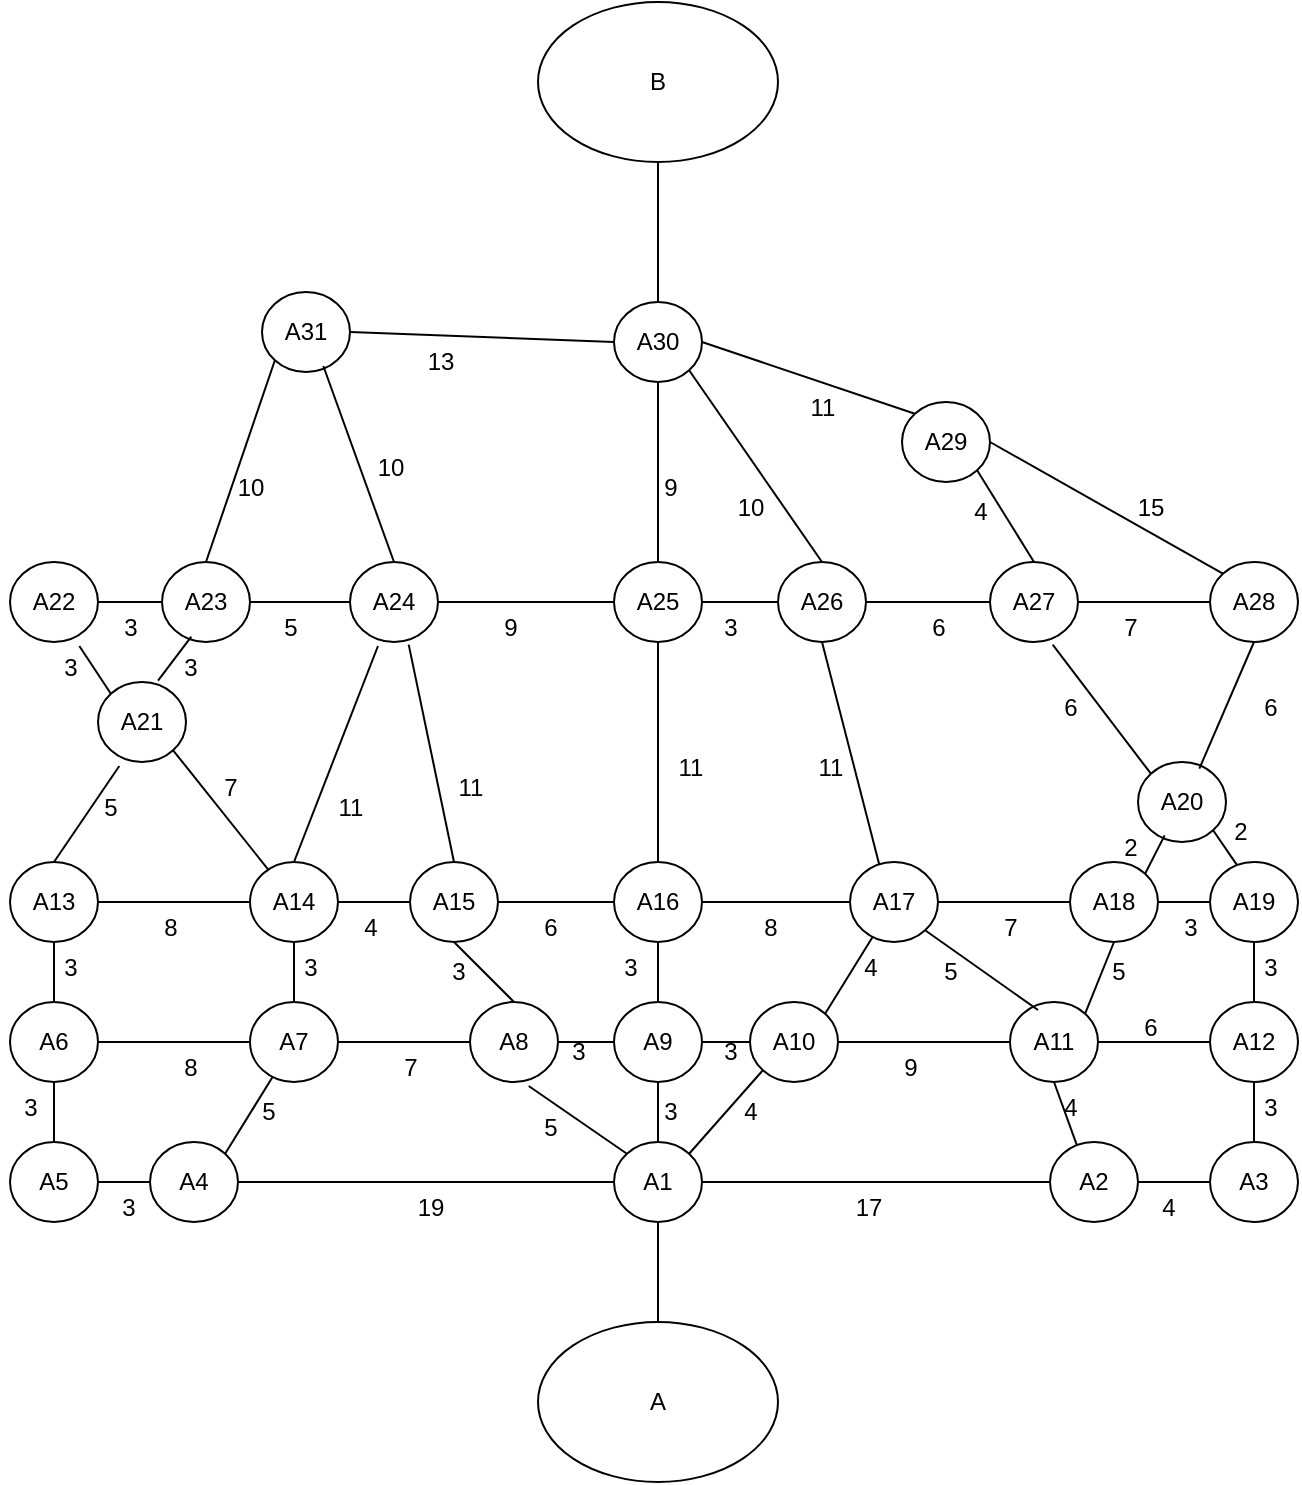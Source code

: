 <mxfile version="22.1.2" type="device">
  <diagram name="Page-1" id="MkovOVjckUf8lQZPop1M">
    <mxGraphModel dx="792" dy="1118" grid="1" gridSize="10" guides="1" tooltips="1" connect="1" arrows="1" fold="1" page="1" pageScale="1" pageWidth="827" pageHeight="1169" math="0" shadow="0">
      <root>
        <mxCell id="0" />
        <mxCell id="1" parent="0" />
        <mxCell id="lvXHl1viZSX33oN0ZZub-1" value="A" style="ellipse;whiteSpace=wrap;html=1;" vertex="1" parent="1">
          <mxGeometry x="354" y="1080" width="120" height="80" as="geometry" />
        </mxCell>
        <mxCell id="lvXHl1viZSX33oN0ZZub-2" value="A1" style="ellipse;whiteSpace=wrap;html=1;" vertex="1" parent="1">
          <mxGeometry x="392" y="990" width="44" height="40" as="geometry" />
        </mxCell>
        <mxCell id="lvXHl1viZSX33oN0ZZub-3" value="A9" style="ellipse;whiteSpace=wrap;html=1;" vertex="1" parent="1">
          <mxGeometry x="392" y="920" width="44" height="40" as="geometry" />
        </mxCell>
        <mxCell id="lvXHl1viZSX33oN0ZZub-4" value="A10" style="ellipse;whiteSpace=wrap;html=1;" vertex="1" parent="1">
          <mxGeometry x="460" y="920" width="44" height="40" as="geometry" />
        </mxCell>
        <mxCell id="lvXHl1viZSX33oN0ZZub-5" value="A8" style="ellipse;whiteSpace=wrap;html=1;" vertex="1" parent="1">
          <mxGeometry x="320" y="920" width="44" height="40" as="geometry" />
        </mxCell>
        <mxCell id="lvXHl1viZSX33oN0ZZub-6" value="A2" style="ellipse;whiteSpace=wrap;html=1;" vertex="1" parent="1">
          <mxGeometry x="610" y="990" width="44" height="40" as="geometry" />
        </mxCell>
        <mxCell id="lvXHl1viZSX33oN0ZZub-7" value="A3" style="ellipse;whiteSpace=wrap;html=1;" vertex="1" parent="1">
          <mxGeometry x="690" y="990" width="44" height="40" as="geometry" />
        </mxCell>
        <mxCell id="lvXHl1viZSX33oN0ZZub-8" value="A12" style="ellipse;whiteSpace=wrap;html=1;" vertex="1" parent="1">
          <mxGeometry x="690" y="920" width="44" height="40" as="geometry" />
        </mxCell>
        <mxCell id="lvXHl1viZSX33oN0ZZub-9" value="A11" style="ellipse;whiteSpace=wrap;html=1;" vertex="1" parent="1">
          <mxGeometry x="590" y="920" width="44" height="40" as="geometry" />
        </mxCell>
        <mxCell id="lvXHl1viZSX33oN0ZZub-10" value="A4" style="ellipse;whiteSpace=wrap;html=1;" vertex="1" parent="1">
          <mxGeometry x="160" y="990" width="44" height="40" as="geometry" />
        </mxCell>
        <mxCell id="lvXHl1viZSX33oN0ZZub-11" value="A5" style="ellipse;whiteSpace=wrap;html=1;" vertex="1" parent="1">
          <mxGeometry x="90" y="990" width="44" height="40" as="geometry" />
        </mxCell>
        <mxCell id="lvXHl1viZSX33oN0ZZub-12" value="A6" style="ellipse;whiteSpace=wrap;html=1;" vertex="1" parent="1">
          <mxGeometry x="90" y="920" width="44" height="40" as="geometry" />
        </mxCell>
        <mxCell id="lvXHl1viZSX33oN0ZZub-13" value="A7" style="ellipse;whiteSpace=wrap;html=1;" vertex="1" parent="1">
          <mxGeometry x="210" y="920" width="44" height="40" as="geometry" />
        </mxCell>
        <mxCell id="lvXHl1viZSX33oN0ZZub-14" value="" style="endArrow=none;html=1;rounded=0;exitX=0.5;exitY=0;exitDx=0;exitDy=0;entryX=0.5;entryY=1;entryDx=0;entryDy=0;" edge="1" parent="1" source="lvXHl1viZSX33oN0ZZub-1" target="lvXHl1viZSX33oN0ZZub-2">
          <mxGeometry width="50" height="50" relative="1" as="geometry">
            <mxPoint x="290" y="810" as="sourcePoint" />
            <mxPoint x="340" y="760" as="targetPoint" />
          </mxGeometry>
        </mxCell>
        <mxCell id="lvXHl1viZSX33oN0ZZub-15" value="" style="endArrow=none;html=1;rounded=0;exitX=0;exitY=0;exitDx=0;exitDy=0;entryX=0.667;entryY=1.05;entryDx=0;entryDy=0;entryPerimeter=0;" edge="1" parent="1" source="lvXHl1viZSX33oN0ZZub-2" target="lvXHl1viZSX33oN0ZZub-5">
          <mxGeometry width="50" height="50" relative="1" as="geometry">
            <mxPoint x="424" y="1090" as="sourcePoint" />
            <mxPoint x="424" y="1040" as="targetPoint" />
            <Array as="points" />
          </mxGeometry>
        </mxCell>
        <mxCell id="lvXHl1viZSX33oN0ZZub-16" value="" style="endArrow=none;html=1;rounded=0;exitX=0.5;exitY=0;exitDx=0;exitDy=0;entryX=0.5;entryY=1;entryDx=0;entryDy=0;" edge="1" parent="1" source="lvXHl1viZSX33oN0ZZub-2" target="lvXHl1viZSX33oN0ZZub-3">
          <mxGeometry width="50" height="50" relative="1" as="geometry">
            <mxPoint x="434" y="1100" as="sourcePoint" />
            <mxPoint x="434" y="1050" as="targetPoint" />
          </mxGeometry>
        </mxCell>
        <mxCell id="lvXHl1viZSX33oN0ZZub-17" value="" style="endArrow=none;html=1;rounded=0;exitX=1;exitY=0;exitDx=0;exitDy=0;entryX=0;entryY=1;entryDx=0;entryDy=0;" edge="1" parent="1" source="lvXHl1viZSX33oN0ZZub-2" target="lvXHl1viZSX33oN0ZZub-4">
          <mxGeometry width="50" height="50" relative="1" as="geometry">
            <mxPoint x="444" y="1110" as="sourcePoint" />
            <mxPoint x="444" y="1060" as="targetPoint" />
          </mxGeometry>
        </mxCell>
        <mxCell id="lvXHl1viZSX33oN0ZZub-18" value="" style="endArrow=none;html=1;rounded=0;exitX=1;exitY=0.5;exitDx=0;exitDy=0;entryX=0;entryY=0.5;entryDx=0;entryDy=0;" edge="1" parent="1" source="lvXHl1viZSX33oN0ZZub-10" target="lvXHl1viZSX33oN0ZZub-2">
          <mxGeometry width="50" height="50" relative="1" as="geometry">
            <mxPoint x="454" y="1120" as="sourcePoint" />
            <mxPoint x="454" y="1070" as="targetPoint" />
          </mxGeometry>
        </mxCell>
        <mxCell id="lvXHl1viZSX33oN0ZZub-19" value="" style="endArrow=none;html=1;rounded=0;exitX=1;exitY=0.5;exitDx=0;exitDy=0;entryX=0;entryY=0.5;entryDx=0;entryDy=0;" edge="1" parent="1" source="lvXHl1viZSX33oN0ZZub-2" target="lvXHl1viZSX33oN0ZZub-6">
          <mxGeometry width="50" height="50" relative="1" as="geometry">
            <mxPoint x="464" y="1130" as="sourcePoint" />
            <mxPoint x="464" y="1080" as="targetPoint" />
          </mxGeometry>
        </mxCell>
        <mxCell id="lvXHl1viZSX33oN0ZZub-20" value="" style="endArrow=none;html=1;rounded=0;exitX=0;exitY=0.5;exitDx=0;exitDy=0;entryX=1;entryY=0.5;entryDx=0;entryDy=0;" edge="1" parent="1" source="lvXHl1viZSX33oN0ZZub-7" target="lvXHl1viZSX33oN0ZZub-6">
          <mxGeometry width="50" height="50" relative="1" as="geometry">
            <mxPoint x="474" y="1140" as="sourcePoint" />
            <mxPoint x="474" y="1090" as="targetPoint" />
          </mxGeometry>
        </mxCell>
        <mxCell id="lvXHl1viZSX33oN0ZZub-21" value="" style="endArrow=none;html=1;rounded=0;exitX=0;exitY=0.5;exitDx=0;exitDy=0;entryX=1;entryY=0.5;entryDx=0;entryDy=0;" edge="1" parent="1" source="lvXHl1viZSX33oN0ZZub-10" target="lvXHl1viZSX33oN0ZZub-11">
          <mxGeometry width="50" height="50" relative="1" as="geometry">
            <mxPoint x="484" y="1150" as="sourcePoint" />
            <mxPoint x="484" y="1100" as="targetPoint" />
          </mxGeometry>
        </mxCell>
        <mxCell id="lvXHl1viZSX33oN0ZZub-22" value="" style="endArrow=none;html=1;rounded=0;exitX=0;exitY=0.5;exitDx=0;exitDy=0;entryX=1;entryY=0.5;entryDx=0;entryDy=0;" edge="1" parent="1" source="lvXHl1viZSX33oN0ZZub-13" target="lvXHl1viZSX33oN0ZZub-12">
          <mxGeometry width="50" height="50" relative="1" as="geometry">
            <mxPoint x="494" y="1160" as="sourcePoint" />
            <mxPoint x="494" y="1110" as="targetPoint" />
          </mxGeometry>
        </mxCell>
        <mxCell id="lvXHl1viZSX33oN0ZZub-23" value="" style="endArrow=none;html=1;rounded=0;exitX=0;exitY=0.5;exitDx=0;exitDy=0;entryX=1;entryY=0.5;entryDx=0;entryDy=0;" edge="1" parent="1" source="lvXHl1viZSX33oN0ZZub-5" target="lvXHl1viZSX33oN0ZZub-13">
          <mxGeometry width="50" height="50" relative="1" as="geometry">
            <mxPoint x="220" y="950" as="sourcePoint" />
            <mxPoint x="144" y="950" as="targetPoint" />
          </mxGeometry>
        </mxCell>
        <mxCell id="lvXHl1viZSX33oN0ZZub-24" value="" style="endArrow=none;html=1;rounded=0;exitX=0.5;exitY=1;exitDx=0;exitDy=0;entryX=0.5;entryY=0;entryDx=0;entryDy=0;" edge="1" parent="1" source="lvXHl1viZSX33oN0ZZub-12" target="lvXHl1viZSX33oN0ZZub-11">
          <mxGeometry width="50" height="50" relative="1" as="geometry">
            <mxPoint x="230" y="960" as="sourcePoint" />
            <mxPoint x="154" y="960" as="targetPoint" />
          </mxGeometry>
        </mxCell>
        <mxCell id="lvXHl1viZSX33oN0ZZub-25" value="" style="endArrow=none;html=1;rounded=0;entryX=1;entryY=0;entryDx=0;entryDy=0;" edge="1" parent="1" source="lvXHl1viZSX33oN0ZZub-13" target="lvXHl1viZSX33oN0ZZub-10">
          <mxGeometry width="50" height="50" relative="1" as="geometry">
            <mxPoint x="240" y="970" as="sourcePoint" />
            <mxPoint x="164" y="970" as="targetPoint" />
          </mxGeometry>
        </mxCell>
        <mxCell id="lvXHl1viZSX33oN0ZZub-26" value="" style="endArrow=none;html=1;rounded=0;exitX=0;exitY=0.5;exitDx=0;exitDy=0;entryX=1;entryY=0.5;entryDx=0;entryDy=0;" edge="1" parent="1" source="lvXHl1viZSX33oN0ZZub-3" target="lvXHl1viZSX33oN0ZZub-5">
          <mxGeometry width="50" height="50" relative="1" as="geometry">
            <mxPoint x="250" y="980" as="sourcePoint" />
            <mxPoint x="174" y="980" as="targetPoint" />
          </mxGeometry>
        </mxCell>
        <mxCell id="lvXHl1viZSX33oN0ZZub-27" value="" style="endArrow=none;html=1;rounded=0;exitX=0;exitY=0.5;exitDx=0;exitDy=0;entryX=1;entryY=0.5;entryDx=0;entryDy=0;" edge="1" parent="1" source="lvXHl1viZSX33oN0ZZub-4" target="lvXHl1viZSX33oN0ZZub-3">
          <mxGeometry width="50" height="50" relative="1" as="geometry">
            <mxPoint x="260" y="990" as="sourcePoint" />
            <mxPoint x="184" y="990" as="targetPoint" />
          </mxGeometry>
        </mxCell>
        <mxCell id="lvXHl1viZSX33oN0ZZub-28" value="" style="endArrow=none;html=1;rounded=0;exitX=0;exitY=0.5;exitDx=0;exitDy=0;entryX=1;entryY=0.5;entryDx=0;entryDy=0;" edge="1" parent="1" source="lvXHl1viZSX33oN0ZZub-9" target="lvXHl1viZSX33oN0ZZub-4">
          <mxGeometry width="50" height="50" relative="1" as="geometry">
            <mxPoint x="270" y="1000" as="sourcePoint" />
            <mxPoint x="194" y="1000" as="targetPoint" />
          </mxGeometry>
        </mxCell>
        <mxCell id="lvXHl1viZSX33oN0ZZub-29" value="" style="endArrow=none;html=1;rounded=0;exitX=0.303;exitY=0.033;exitDx=0;exitDy=0;entryX=0.5;entryY=1;entryDx=0;entryDy=0;exitPerimeter=0;" edge="1" parent="1" source="lvXHl1viZSX33oN0ZZub-6" target="lvXHl1viZSX33oN0ZZub-9">
          <mxGeometry width="50" height="50" relative="1" as="geometry">
            <mxPoint x="280" y="1010" as="sourcePoint" />
            <mxPoint x="204" y="1010" as="targetPoint" />
          </mxGeometry>
        </mxCell>
        <mxCell id="lvXHl1viZSX33oN0ZZub-30" value="" style="endArrow=none;html=1;rounded=0;exitX=0;exitY=0.5;exitDx=0;exitDy=0;entryX=1;entryY=0.5;entryDx=0;entryDy=0;" edge="1" parent="1" source="lvXHl1viZSX33oN0ZZub-8" target="lvXHl1viZSX33oN0ZZub-9">
          <mxGeometry width="50" height="50" relative="1" as="geometry">
            <mxPoint x="633" y="1001" as="sourcePoint" />
            <mxPoint x="622" y="970" as="targetPoint" />
          </mxGeometry>
        </mxCell>
        <mxCell id="lvXHl1viZSX33oN0ZZub-31" value="" style="endArrow=none;html=1;rounded=0;exitX=0.5;exitY=1;exitDx=0;exitDy=0;entryX=0.5;entryY=0;entryDx=0;entryDy=0;" edge="1" parent="1" source="lvXHl1viZSX33oN0ZZub-8" target="lvXHl1viZSX33oN0ZZub-7">
          <mxGeometry width="50" height="50" relative="1" as="geometry">
            <mxPoint x="643" y="1011" as="sourcePoint" />
            <mxPoint x="632" y="980" as="targetPoint" />
          </mxGeometry>
        </mxCell>
        <mxCell id="lvXHl1viZSX33oN0ZZub-32" value="A13" style="ellipse;whiteSpace=wrap;html=1;" vertex="1" parent="1">
          <mxGeometry x="90" y="850" width="44" height="40" as="geometry" />
        </mxCell>
        <mxCell id="lvXHl1viZSX33oN0ZZub-33" value="A14" style="ellipse;whiteSpace=wrap;html=1;" vertex="1" parent="1">
          <mxGeometry x="210" y="850" width="44" height="40" as="geometry" />
        </mxCell>
        <mxCell id="lvXHl1viZSX33oN0ZZub-34" value="A15" style="ellipse;whiteSpace=wrap;html=1;" vertex="1" parent="1">
          <mxGeometry x="290" y="850" width="44" height="40" as="geometry" />
        </mxCell>
        <mxCell id="lvXHl1viZSX33oN0ZZub-35" value="A16" style="ellipse;whiteSpace=wrap;html=1;" vertex="1" parent="1">
          <mxGeometry x="392" y="850" width="44" height="40" as="geometry" />
        </mxCell>
        <mxCell id="lvXHl1viZSX33oN0ZZub-36" value="A17" style="ellipse;whiteSpace=wrap;html=1;" vertex="1" parent="1">
          <mxGeometry x="510" y="850" width="44" height="40" as="geometry" />
        </mxCell>
        <mxCell id="lvXHl1viZSX33oN0ZZub-37" value="A18" style="ellipse;whiteSpace=wrap;html=1;" vertex="1" parent="1">
          <mxGeometry x="620" y="850" width="44" height="40" as="geometry" />
        </mxCell>
        <mxCell id="lvXHl1viZSX33oN0ZZub-38" value="A19" style="ellipse;whiteSpace=wrap;html=1;" vertex="1" parent="1">
          <mxGeometry x="690" y="850" width="44" height="40" as="geometry" />
        </mxCell>
        <mxCell id="lvXHl1viZSX33oN0ZZub-39" value="" style="endArrow=none;html=1;rounded=0;exitX=0;exitY=0.5;exitDx=0;exitDy=0;entryX=1;entryY=0.5;entryDx=0;entryDy=0;" edge="1" parent="1" source="lvXHl1viZSX33oN0ZZub-33" target="lvXHl1viZSX33oN0ZZub-32">
          <mxGeometry width="50" height="50" relative="1" as="geometry">
            <mxPoint x="220" y="950" as="sourcePoint" />
            <mxPoint x="144" y="950" as="targetPoint" />
          </mxGeometry>
        </mxCell>
        <mxCell id="lvXHl1viZSX33oN0ZZub-40" value="" style="endArrow=none;html=1;rounded=0;exitX=0;exitY=0.5;exitDx=0;exitDy=0;entryX=1;entryY=0.5;entryDx=0;entryDy=0;" edge="1" parent="1" source="lvXHl1viZSX33oN0ZZub-34" target="lvXHl1viZSX33oN0ZZub-33">
          <mxGeometry width="50" height="50" relative="1" as="geometry">
            <mxPoint x="220" y="880" as="sourcePoint" />
            <mxPoint x="144" y="880" as="targetPoint" />
          </mxGeometry>
        </mxCell>
        <mxCell id="lvXHl1viZSX33oN0ZZub-41" value="" style="endArrow=none;html=1;rounded=0;exitX=0;exitY=0.5;exitDx=0;exitDy=0;entryX=1;entryY=0.5;entryDx=0;entryDy=0;" edge="1" parent="1" source="lvXHl1viZSX33oN0ZZub-35" target="lvXHl1viZSX33oN0ZZub-34">
          <mxGeometry width="50" height="50" relative="1" as="geometry">
            <mxPoint x="300" y="880" as="sourcePoint" />
            <mxPoint x="264" y="880" as="targetPoint" />
          </mxGeometry>
        </mxCell>
        <mxCell id="lvXHl1viZSX33oN0ZZub-42" value="" style="endArrow=none;html=1;rounded=0;exitX=0;exitY=0.5;exitDx=0;exitDy=0;entryX=1;entryY=0.5;entryDx=0;entryDy=0;" edge="1" parent="1" source="lvXHl1viZSX33oN0ZZub-36" target="lvXHl1viZSX33oN0ZZub-35">
          <mxGeometry width="50" height="50" relative="1" as="geometry">
            <mxPoint x="402" y="880" as="sourcePoint" />
            <mxPoint x="344" y="880" as="targetPoint" />
          </mxGeometry>
        </mxCell>
        <mxCell id="lvXHl1viZSX33oN0ZZub-43" value="" style="endArrow=none;html=1;rounded=0;exitX=0;exitY=0.5;exitDx=0;exitDy=0;entryX=1;entryY=0.5;entryDx=0;entryDy=0;" edge="1" parent="1" source="lvXHl1viZSX33oN0ZZub-37" target="lvXHl1viZSX33oN0ZZub-36">
          <mxGeometry width="50" height="50" relative="1" as="geometry">
            <mxPoint x="520" y="880" as="sourcePoint" />
            <mxPoint x="446" y="880" as="targetPoint" />
          </mxGeometry>
        </mxCell>
        <mxCell id="lvXHl1viZSX33oN0ZZub-44" value="" style="endArrow=none;html=1;rounded=0;exitX=0;exitY=0.5;exitDx=0;exitDy=0;entryX=1;entryY=0.5;entryDx=0;entryDy=0;" edge="1" parent="1" source="lvXHl1viZSX33oN0ZZub-38" target="lvXHl1viZSX33oN0ZZub-37">
          <mxGeometry width="50" height="50" relative="1" as="geometry">
            <mxPoint x="630" y="880" as="sourcePoint" />
            <mxPoint x="564" y="880" as="targetPoint" />
          </mxGeometry>
        </mxCell>
        <mxCell id="lvXHl1viZSX33oN0ZZub-45" value="" style="endArrow=none;html=1;rounded=0;exitX=0.5;exitY=1;exitDx=0;exitDy=0;entryX=0.5;entryY=0;entryDx=0;entryDy=0;" edge="1" parent="1" source="lvXHl1viZSX33oN0ZZub-38" target="lvXHl1viZSX33oN0ZZub-8">
          <mxGeometry width="50" height="50" relative="1" as="geometry">
            <mxPoint x="640" y="890" as="sourcePoint" />
            <mxPoint x="574" y="890" as="targetPoint" />
          </mxGeometry>
        </mxCell>
        <mxCell id="lvXHl1viZSX33oN0ZZub-46" value="" style="endArrow=none;html=1;rounded=0;exitX=0.5;exitY=1;exitDx=0;exitDy=0;entryX=1;entryY=0;entryDx=0;entryDy=0;" edge="1" parent="1" source="lvXHl1viZSX33oN0ZZub-37" target="lvXHl1viZSX33oN0ZZub-9">
          <mxGeometry width="50" height="50" relative="1" as="geometry">
            <mxPoint x="722" y="900" as="sourcePoint" />
            <mxPoint x="722" y="930" as="targetPoint" />
          </mxGeometry>
        </mxCell>
        <mxCell id="lvXHl1viZSX33oN0ZZub-47" value="" style="endArrow=none;html=1;rounded=0;exitX=1;exitY=1;exitDx=0;exitDy=0;entryX=0.318;entryY=0.1;entryDx=0;entryDy=0;entryPerimeter=0;" edge="1" parent="1" source="lvXHl1viZSX33oN0ZZub-36" target="lvXHl1viZSX33oN0ZZub-9">
          <mxGeometry width="50" height="50" relative="1" as="geometry">
            <mxPoint x="652" y="900" as="sourcePoint" />
            <mxPoint x="638" y="936" as="targetPoint" />
          </mxGeometry>
        </mxCell>
        <mxCell id="lvXHl1viZSX33oN0ZZub-48" value="" style="endArrow=none;html=1;rounded=0;entryX=1;entryY=0;entryDx=0;entryDy=0;" edge="1" parent="1" source="lvXHl1viZSX33oN0ZZub-36" target="lvXHl1viZSX33oN0ZZub-4">
          <mxGeometry width="50" height="50" relative="1" as="geometry">
            <mxPoint x="662" y="910" as="sourcePoint" />
            <mxPoint x="648" y="946" as="targetPoint" />
          </mxGeometry>
        </mxCell>
        <mxCell id="lvXHl1viZSX33oN0ZZub-49" value="" style="endArrow=none;html=1;rounded=0;exitX=0.5;exitY=1;exitDx=0;exitDy=0;entryX=0.5;entryY=0;entryDx=0;entryDy=0;" edge="1" parent="1" source="lvXHl1viZSX33oN0ZZub-35" target="lvXHl1viZSX33oN0ZZub-3">
          <mxGeometry width="50" height="50" relative="1" as="geometry">
            <mxPoint x="672" y="920" as="sourcePoint" />
            <mxPoint x="658" y="956" as="targetPoint" />
          </mxGeometry>
        </mxCell>
        <mxCell id="lvXHl1viZSX33oN0ZZub-50" value="" style="endArrow=none;html=1;rounded=0;exitX=0.5;exitY=1;exitDx=0;exitDy=0;entryX=0.5;entryY=0;entryDx=0;entryDy=0;" edge="1" parent="1" source="lvXHl1viZSX33oN0ZZub-34" target="lvXHl1viZSX33oN0ZZub-5">
          <mxGeometry width="50" height="50" relative="1" as="geometry">
            <mxPoint x="424" y="900" as="sourcePoint" />
            <mxPoint x="424" y="930" as="targetPoint" />
          </mxGeometry>
        </mxCell>
        <mxCell id="lvXHl1viZSX33oN0ZZub-51" value="" style="endArrow=none;html=1;rounded=0;exitX=0.5;exitY=1;exitDx=0;exitDy=0;" edge="1" parent="1" source="lvXHl1viZSX33oN0ZZub-33" target="lvXHl1viZSX33oN0ZZub-13">
          <mxGeometry width="50" height="50" relative="1" as="geometry">
            <mxPoint x="434" y="910" as="sourcePoint" />
            <mxPoint x="434" y="940" as="targetPoint" />
          </mxGeometry>
        </mxCell>
        <mxCell id="lvXHl1viZSX33oN0ZZub-52" value="" style="endArrow=none;html=1;rounded=0;exitX=0.5;exitY=0;exitDx=0;exitDy=0;entryX=0.5;entryY=1;entryDx=0;entryDy=0;" edge="1" parent="1" source="lvXHl1viZSX33oN0ZZub-12" target="lvXHl1viZSX33oN0ZZub-32">
          <mxGeometry width="50" height="50" relative="1" as="geometry">
            <mxPoint x="444" y="920" as="sourcePoint" />
            <mxPoint x="444" y="950" as="targetPoint" />
          </mxGeometry>
        </mxCell>
        <mxCell id="lvXHl1viZSX33oN0ZZub-53" value="A22" style="ellipse;whiteSpace=wrap;html=1;" vertex="1" parent="1">
          <mxGeometry x="90" y="700" width="44" height="40" as="geometry" />
        </mxCell>
        <mxCell id="lvXHl1viZSX33oN0ZZub-54" value="A21" style="ellipse;whiteSpace=wrap;html=1;" vertex="1" parent="1">
          <mxGeometry x="134" y="760" width="44" height="40" as="geometry" />
        </mxCell>
        <mxCell id="lvXHl1viZSX33oN0ZZub-55" value="A23" style="ellipse;whiteSpace=wrap;html=1;" vertex="1" parent="1">
          <mxGeometry x="166" y="700" width="44" height="40" as="geometry" />
        </mxCell>
        <mxCell id="lvXHl1viZSX33oN0ZZub-56" value="A24" style="ellipse;whiteSpace=wrap;html=1;" vertex="1" parent="1">
          <mxGeometry x="260" y="700" width="44" height="40" as="geometry" />
        </mxCell>
        <mxCell id="lvXHl1viZSX33oN0ZZub-57" value="A25" style="ellipse;whiteSpace=wrap;html=1;" vertex="1" parent="1">
          <mxGeometry x="392" y="700" width="44" height="40" as="geometry" />
        </mxCell>
        <mxCell id="lvXHl1viZSX33oN0ZZub-58" value="A26" style="ellipse;whiteSpace=wrap;html=1;" vertex="1" parent="1">
          <mxGeometry x="474" y="700" width="44" height="40" as="geometry" />
        </mxCell>
        <mxCell id="lvXHl1viZSX33oN0ZZub-59" value="A27" style="ellipse;whiteSpace=wrap;html=1;" vertex="1" parent="1">
          <mxGeometry x="580" y="700" width="44" height="40" as="geometry" />
        </mxCell>
        <mxCell id="lvXHl1viZSX33oN0ZZub-60" value="A20" style="ellipse;whiteSpace=wrap;html=1;" vertex="1" parent="1">
          <mxGeometry x="654" y="800" width="44" height="40" as="geometry" />
        </mxCell>
        <mxCell id="lvXHl1viZSX33oN0ZZub-61" value="A28" style="ellipse;whiteSpace=wrap;html=1;" vertex="1" parent="1">
          <mxGeometry x="690" y="700" width="44" height="40" as="geometry" />
        </mxCell>
        <mxCell id="lvXHl1viZSX33oN0ZZub-62" value="" style="endArrow=none;html=1;rounded=0;exitX=1;exitY=1;exitDx=0;exitDy=0;entryX=0.303;entryY=0.033;entryDx=0;entryDy=0;entryPerimeter=0;" edge="1" parent="1" source="lvXHl1viZSX33oN0ZZub-60" target="lvXHl1viZSX33oN0ZZub-38">
          <mxGeometry width="50" height="50" relative="1" as="geometry">
            <mxPoint x="630" y="880" as="sourcePoint" />
            <mxPoint x="564" y="880" as="targetPoint" />
          </mxGeometry>
        </mxCell>
        <mxCell id="lvXHl1viZSX33oN0ZZub-63" value="" style="endArrow=none;html=1;rounded=0;exitX=0.303;exitY=0.917;exitDx=0;exitDy=0;entryX=1;entryY=0;entryDx=0;entryDy=0;exitPerimeter=0;" edge="1" parent="1" source="lvXHl1viZSX33oN0ZZub-60" target="lvXHl1viZSX33oN0ZZub-37">
          <mxGeometry width="50" height="50" relative="1" as="geometry">
            <mxPoint x="640" y="890" as="sourcePoint" />
            <mxPoint x="574" y="890" as="targetPoint" />
          </mxGeometry>
        </mxCell>
        <mxCell id="lvXHl1viZSX33oN0ZZub-64" value="" style="endArrow=none;html=1;rounded=0;exitX=0.5;exitY=1;exitDx=0;exitDy=0;entryX=0.697;entryY=0.083;entryDx=0;entryDy=0;entryPerimeter=0;" edge="1" parent="1" source="lvXHl1viZSX33oN0ZZub-61" target="lvXHl1viZSX33oN0ZZub-60">
          <mxGeometry width="50" height="50" relative="1" as="geometry">
            <mxPoint x="650" y="900" as="sourcePoint" />
            <mxPoint x="584" y="900" as="targetPoint" />
          </mxGeometry>
        </mxCell>
        <mxCell id="lvXHl1viZSX33oN0ZZub-65" value="" style="endArrow=none;html=1;rounded=0;exitX=0;exitY=0;exitDx=0;exitDy=0;entryX=0.712;entryY=1.033;entryDx=0;entryDy=0;entryPerimeter=0;" edge="1" parent="1" source="lvXHl1viZSX33oN0ZZub-60" target="lvXHl1viZSX33oN0ZZub-59">
          <mxGeometry width="50" height="50" relative="1" as="geometry">
            <mxPoint x="660" y="910" as="sourcePoint" />
            <mxPoint x="594" y="910" as="targetPoint" />
          </mxGeometry>
        </mxCell>
        <mxCell id="lvXHl1viZSX33oN0ZZub-66" value="" style="endArrow=none;html=1;rounded=0;exitX=0;exitY=0.5;exitDx=0;exitDy=0;entryX=1;entryY=0.5;entryDx=0;entryDy=0;" edge="1" parent="1" source="lvXHl1viZSX33oN0ZZub-61" target="lvXHl1viZSX33oN0ZZub-59">
          <mxGeometry width="50" height="50" relative="1" as="geometry">
            <mxPoint x="670" y="920" as="sourcePoint" />
            <mxPoint x="604" y="920" as="targetPoint" />
          </mxGeometry>
        </mxCell>
        <mxCell id="lvXHl1viZSX33oN0ZZub-67" value="" style="endArrow=none;html=1;rounded=0;entryX=1;entryY=0.5;entryDx=0;entryDy=0;" edge="1" parent="1" target="lvXHl1viZSX33oN0ZZub-58">
          <mxGeometry width="50" height="50" relative="1" as="geometry">
            <mxPoint x="580" y="720" as="sourcePoint" />
            <mxPoint x="634" y="730" as="targetPoint" />
          </mxGeometry>
        </mxCell>
        <mxCell id="lvXHl1viZSX33oN0ZZub-68" value="" style="endArrow=none;html=1;rounded=0;exitX=0;exitY=0.5;exitDx=0;exitDy=0;entryX=1;entryY=0.5;entryDx=0;entryDy=0;" edge="1" parent="1" source="lvXHl1viZSX33oN0ZZub-58" target="lvXHl1viZSX33oN0ZZub-57">
          <mxGeometry width="50" height="50" relative="1" as="geometry">
            <mxPoint x="710" y="740" as="sourcePoint" />
            <mxPoint x="644" y="740" as="targetPoint" />
          </mxGeometry>
        </mxCell>
        <mxCell id="lvXHl1viZSX33oN0ZZub-69" value="" style="endArrow=none;html=1;rounded=0;exitX=0;exitY=0.5;exitDx=0;exitDy=0;entryX=1;entryY=0.5;entryDx=0;entryDy=0;" edge="1" parent="1" source="lvXHl1viZSX33oN0ZZub-57" target="lvXHl1viZSX33oN0ZZub-56">
          <mxGeometry width="50" height="50" relative="1" as="geometry">
            <mxPoint x="484" y="730" as="sourcePoint" />
            <mxPoint x="446" y="730" as="targetPoint" />
          </mxGeometry>
        </mxCell>
        <mxCell id="lvXHl1viZSX33oN0ZZub-70" value="" style="endArrow=none;html=1;rounded=0;entryX=1;entryY=0.5;entryDx=0;entryDy=0;" edge="1" parent="1" source="lvXHl1viZSX33oN0ZZub-56" target="lvXHl1viZSX33oN0ZZub-55">
          <mxGeometry width="50" height="50" relative="1" as="geometry">
            <mxPoint x="402" y="730" as="sourcePoint" />
            <mxPoint x="314" y="730" as="targetPoint" />
          </mxGeometry>
        </mxCell>
        <mxCell id="lvXHl1viZSX33oN0ZZub-71" value="" style="endArrow=none;html=1;rounded=0;entryX=1;entryY=0.5;entryDx=0;entryDy=0;" edge="1" parent="1" source="lvXHl1viZSX33oN0ZZub-55" target="lvXHl1viZSX33oN0ZZub-53">
          <mxGeometry width="50" height="50" relative="1" as="geometry">
            <mxPoint x="270" y="730" as="sourcePoint" />
            <mxPoint x="220" y="730" as="targetPoint" />
          </mxGeometry>
        </mxCell>
        <mxCell id="lvXHl1viZSX33oN0ZZub-72" value="" style="endArrow=none;html=1;rounded=0;entryX=0;entryY=0;entryDx=0;entryDy=0;exitX=0.788;exitY=1.05;exitDx=0;exitDy=0;exitPerimeter=0;" edge="1" parent="1" source="lvXHl1viZSX33oN0ZZub-53" target="lvXHl1viZSX33oN0ZZub-54">
          <mxGeometry width="50" height="50" relative="1" as="geometry">
            <mxPoint x="176" y="730" as="sourcePoint" />
            <mxPoint x="144" y="730" as="targetPoint" />
          </mxGeometry>
        </mxCell>
        <mxCell id="lvXHl1viZSX33oN0ZZub-73" value="" style="endArrow=none;html=1;rounded=0;entryX=0.682;entryY=-0.017;entryDx=0;entryDy=0;exitX=0.333;exitY=0.933;exitDx=0;exitDy=0;exitPerimeter=0;entryPerimeter=0;" edge="1" parent="1" source="lvXHl1viZSX33oN0ZZub-55" target="lvXHl1viZSX33oN0ZZub-54">
          <mxGeometry width="50" height="50" relative="1" as="geometry">
            <mxPoint x="135" y="752" as="sourcePoint" />
            <mxPoint x="150" y="776" as="targetPoint" />
          </mxGeometry>
        </mxCell>
        <mxCell id="lvXHl1viZSX33oN0ZZub-74" value="" style="endArrow=none;html=1;rounded=0;entryX=0.5;entryY=0;entryDx=0;entryDy=0;exitX=0.242;exitY=1.05;exitDx=0;exitDy=0;exitPerimeter=0;" edge="1" parent="1" source="lvXHl1viZSX33oN0ZZub-54" target="lvXHl1viZSX33oN0ZZub-32">
          <mxGeometry width="50" height="50" relative="1" as="geometry">
            <mxPoint x="145" y="762" as="sourcePoint" />
            <mxPoint x="160" y="786" as="targetPoint" />
          </mxGeometry>
        </mxCell>
        <mxCell id="lvXHl1viZSX33oN0ZZub-75" value="" style="endArrow=none;html=1;rounded=0;entryX=1;entryY=1;entryDx=0;entryDy=0;" edge="1" parent="1" source="lvXHl1viZSX33oN0ZZub-33" target="lvXHl1viZSX33oN0ZZub-54">
          <mxGeometry width="50" height="50" relative="1" as="geometry">
            <mxPoint x="155" y="812" as="sourcePoint" />
            <mxPoint x="122" y="860" as="targetPoint" />
          </mxGeometry>
        </mxCell>
        <mxCell id="lvXHl1viZSX33oN0ZZub-76" value="" style="endArrow=none;html=1;rounded=0;entryX=0.5;entryY=0;entryDx=0;entryDy=0;exitX=0.318;exitY=1.05;exitDx=0;exitDy=0;exitPerimeter=0;" edge="1" parent="1" source="lvXHl1viZSX33oN0ZZub-56" target="lvXHl1viZSX33oN0ZZub-33">
          <mxGeometry width="50" height="50" relative="1" as="geometry">
            <mxPoint x="229" y="864" as="sourcePoint" />
            <mxPoint x="182" y="804" as="targetPoint" />
          </mxGeometry>
        </mxCell>
        <mxCell id="lvXHl1viZSX33oN0ZZub-77" value="" style="endArrow=none;html=1;rounded=0;entryX=0.5;entryY=0;entryDx=0;entryDy=0;exitX=0.667;exitY=1.033;exitDx=0;exitDy=0;exitPerimeter=0;" edge="1" parent="1" source="lvXHl1viZSX33oN0ZZub-56" target="lvXHl1viZSX33oN0ZZub-34">
          <mxGeometry width="50" height="50" relative="1" as="geometry">
            <mxPoint x="284" y="752" as="sourcePoint" />
            <mxPoint x="242" y="860" as="targetPoint" />
          </mxGeometry>
        </mxCell>
        <mxCell id="lvXHl1viZSX33oN0ZZub-78" value="" style="endArrow=none;html=1;rounded=0;entryX=0.5;entryY=0;entryDx=0;entryDy=0;exitX=0.5;exitY=1;exitDx=0;exitDy=0;" edge="1" parent="1" source="lvXHl1viZSX33oN0ZZub-57" target="lvXHl1viZSX33oN0ZZub-35">
          <mxGeometry width="50" height="50" relative="1" as="geometry">
            <mxPoint x="294" y="762" as="sourcePoint" />
            <mxPoint x="252" y="870" as="targetPoint" />
          </mxGeometry>
        </mxCell>
        <mxCell id="lvXHl1viZSX33oN0ZZub-79" value="" style="endArrow=none;html=1;rounded=0;entryX=0.333;entryY=0.033;entryDx=0;entryDy=0;exitX=0.5;exitY=1;exitDx=0;exitDy=0;entryPerimeter=0;" edge="1" parent="1" source="lvXHl1viZSX33oN0ZZub-58" target="lvXHl1viZSX33oN0ZZub-36">
          <mxGeometry width="50" height="50" relative="1" as="geometry">
            <mxPoint x="304" y="772" as="sourcePoint" />
            <mxPoint x="262" y="880" as="targetPoint" />
          </mxGeometry>
        </mxCell>
        <mxCell id="lvXHl1viZSX33oN0ZZub-80" value="A29" style="ellipse;whiteSpace=wrap;html=1;" vertex="1" parent="1">
          <mxGeometry x="536" y="620" width="44" height="40" as="geometry" />
        </mxCell>
        <mxCell id="lvXHl1viZSX33oN0ZZub-81" value="A30" style="ellipse;whiteSpace=wrap;html=1;" vertex="1" parent="1">
          <mxGeometry x="392" y="570" width="44" height="40" as="geometry" />
        </mxCell>
        <mxCell id="lvXHl1viZSX33oN0ZZub-82" value="A31" style="ellipse;whiteSpace=wrap;html=1;" vertex="1" parent="1">
          <mxGeometry x="216" y="565" width="44" height="40" as="geometry" />
        </mxCell>
        <mxCell id="lvXHl1viZSX33oN0ZZub-83" value="" style="endArrow=none;html=1;rounded=0;exitX=0;exitY=1;exitDx=0;exitDy=0;entryX=0.5;entryY=0;entryDx=0;entryDy=0;" edge="1" parent="1" source="lvXHl1viZSX33oN0ZZub-82" target="lvXHl1viZSX33oN0ZZub-55">
          <mxGeometry width="50" height="50" relative="1" as="geometry">
            <mxPoint x="402" y="730" as="sourcePoint" />
            <mxPoint x="314" y="730" as="targetPoint" />
          </mxGeometry>
        </mxCell>
        <mxCell id="lvXHl1viZSX33oN0ZZub-84" value="" style="endArrow=none;html=1;rounded=0;exitX=0.697;exitY=0.925;exitDx=0;exitDy=0;entryX=0.5;entryY=0;entryDx=0;entryDy=0;exitPerimeter=0;" edge="1" parent="1" source="lvXHl1viZSX33oN0ZZub-82" target="lvXHl1viZSX33oN0ZZub-56">
          <mxGeometry width="50" height="50" relative="1" as="geometry">
            <mxPoint x="412" y="740" as="sourcePoint" />
            <mxPoint x="324" y="740" as="targetPoint" />
          </mxGeometry>
        </mxCell>
        <mxCell id="lvXHl1viZSX33oN0ZZub-85" value="" style="endArrow=none;html=1;rounded=0;exitX=0.5;exitY=0;exitDx=0;exitDy=0;entryX=0.5;entryY=1;entryDx=0;entryDy=0;" edge="1" parent="1" source="lvXHl1viZSX33oN0ZZub-57" target="lvXHl1viZSX33oN0ZZub-81">
          <mxGeometry width="50" height="50" relative="1" as="geometry">
            <mxPoint x="422" y="750" as="sourcePoint" />
            <mxPoint x="334" y="750" as="targetPoint" />
          </mxGeometry>
        </mxCell>
        <mxCell id="lvXHl1viZSX33oN0ZZub-86" value="" style="endArrow=none;html=1;rounded=0;exitX=0.5;exitY=0;exitDx=0;exitDy=0;entryX=1;entryY=1;entryDx=0;entryDy=0;" edge="1" parent="1" source="lvXHl1viZSX33oN0ZZub-58" target="lvXHl1viZSX33oN0ZZub-81">
          <mxGeometry width="50" height="50" relative="1" as="geometry">
            <mxPoint x="424" y="710" as="sourcePoint" />
            <mxPoint x="424" y="620" as="targetPoint" />
          </mxGeometry>
        </mxCell>
        <mxCell id="lvXHl1viZSX33oN0ZZub-87" value="" style="endArrow=none;html=1;rounded=0;exitX=0.5;exitY=0;exitDx=0;exitDy=0;entryX=1;entryY=1;entryDx=0;entryDy=0;" edge="1" parent="1" source="lvXHl1viZSX33oN0ZZub-59" target="lvXHl1viZSX33oN0ZZub-80">
          <mxGeometry width="50" height="50" relative="1" as="geometry">
            <mxPoint x="434" y="720" as="sourcePoint" />
            <mxPoint x="434" y="630" as="targetPoint" />
          </mxGeometry>
        </mxCell>
        <mxCell id="lvXHl1viZSX33oN0ZZub-88" value="" style="endArrow=none;html=1;rounded=0;exitX=0;exitY=0;exitDx=0;exitDy=0;entryX=1;entryY=0.5;entryDx=0;entryDy=0;" edge="1" parent="1" source="lvXHl1viZSX33oN0ZZub-61" target="lvXHl1viZSX33oN0ZZub-80">
          <mxGeometry width="50" height="50" relative="1" as="geometry">
            <mxPoint x="444" y="730" as="sourcePoint" />
            <mxPoint x="444" y="640" as="targetPoint" />
          </mxGeometry>
        </mxCell>
        <mxCell id="lvXHl1viZSX33oN0ZZub-89" value="" style="endArrow=none;html=1;rounded=0;exitX=1;exitY=0.5;exitDx=0;exitDy=0;entryX=0;entryY=0;entryDx=0;entryDy=0;" edge="1" parent="1" source="lvXHl1viZSX33oN0ZZub-81" target="lvXHl1viZSX33oN0ZZub-80">
          <mxGeometry width="50" height="50" relative="1" as="geometry">
            <mxPoint x="454" y="740" as="sourcePoint" />
            <mxPoint x="454" y="650" as="targetPoint" />
          </mxGeometry>
        </mxCell>
        <mxCell id="lvXHl1viZSX33oN0ZZub-90" value="" style="endArrow=none;html=1;rounded=0;exitX=1;exitY=0.5;exitDx=0;exitDy=0;entryX=0;entryY=0.5;entryDx=0;entryDy=0;" edge="1" parent="1" source="lvXHl1viZSX33oN0ZZub-82" target="lvXHl1viZSX33oN0ZZub-81">
          <mxGeometry width="50" height="50" relative="1" as="geometry">
            <mxPoint x="260" y="585" as="sourcePoint" />
            <mxPoint x="380" y="590" as="targetPoint" />
          </mxGeometry>
        </mxCell>
        <mxCell id="lvXHl1viZSX33oN0ZZub-91" value="B" style="ellipse;whiteSpace=wrap;html=1;" vertex="1" parent="1">
          <mxGeometry x="354" y="420" width="120" height="80" as="geometry" />
        </mxCell>
        <mxCell id="lvXHl1viZSX33oN0ZZub-92" value="" style="endArrow=none;html=1;rounded=0;exitX=0.5;exitY=1;exitDx=0;exitDy=0;entryX=0.5;entryY=0;entryDx=0;entryDy=0;" edge="1" parent="1" source="lvXHl1viZSX33oN0ZZub-91" target="lvXHl1viZSX33oN0ZZub-81">
          <mxGeometry width="50" height="50" relative="1" as="geometry">
            <mxPoint x="270" y="595" as="sourcePoint" />
            <mxPoint x="402" y="600" as="targetPoint" />
          </mxGeometry>
        </mxCell>
        <mxCell id="lvXHl1viZSX33oN0ZZub-93" value="3" style="text;html=1;align=center;verticalAlign=middle;resizable=0;points=[];autosize=1;strokeColor=none;fillColor=none;" vertex="1" parent="1">
          <mxGeometry x="405" y="960" width="30" height="30" as="geometry" />
        </mxCell>
        <mxCell id="lvXHl1viZSX33oN0ZZub-94" value="4" style="text;html=1;align=center;verticalAlign=middle;resizable=0;points=[];autosize=1;strokeColor=none;fillColor=none;" vertex="1" parent="1">
          <mxGeometry x="445" y="960" width="30" height="30" as="geometry" />
        </mxCell>
        <mxCell id="lvXHl1viZSX33oN0ZZub-95" value="5" style="text;html=1;align=center;verticalAlign=middle;resizable=0;points=[];autosize=1;strokeColor=none;fillColor=none;" vertex="1" parent="1">
          <mxGeometry x="345" y="968" width="30" height="30" as="geometry" />
        </mxCell>
        <mxCell id="lvXHl1viZSX33oN0ZZub-96" value="3" style="text;html=1;align=center;verticalAlign=middle;resizable=0;points=[];autosize=1;strokeColor=none;fillColor=none;" vertex="1" parent="1">
          <mxGeometry x="435" y="930" width="30" height="30" as="geometry" />
        </mxCell>
        <mxCell id="lvXHl1viZSX33oN0ZZub-97" value="3" style="text;html=1;align=center;verticalAlign=middle;resizable=0;points=[];autosize=1;strokeColor=none;fillColor=none;" vertex="1" parent="1">
          <mxGeometry x="359" y="930" width="30" height="30" as="geometry" />
        </mxCell>
        <mxCell id="lvXHl1viZSX33oN0ZZub-98" value="17" style="text;html=1;align=center;verticalAlign=middle;resizable=0;points=[];autosize=1;strokeColor=none;fillColor=none;" vertex="1" parent="1">
          <mxGeometry x="499" y="1008" width="40" height="30" as="geometry" />
        </mxCell>
        <mxCell id="lvXHl1viZSX33oN0ZZub-99" value="19" style="text;html=1;align=center;verticalAlign=middle;resizable=0;points=[];autosize=1;strokeColor=none;fillColor=none;" vertex="1" parent="1">
          <mxGeometry x="280" y="1008" width="40" height="30" as="geometry" />
        </mxCell>
        <mxCell id="lvXHl1viZSX33oN0ZZub-100" value="3" style="text;html=1;align=center;verticalAlign=middle;resizable=0;points=[];autosize=1;strokeColor=none;fillColor=none;" vertex="1" parent="1">
          <mxGeometry x="134" y="1008" width="30" height="30" as="geometry" />
        </mxCell>
        <mxCell id="lvXHl1viZSX33oN0ZZub-101" value="4" style="text;html=1;align=center;verticalAlign=middle;resizable=0;points=[];autosize=1;strokeColor=none;fillColor=none;" vertex="1" parent="1">
          <mxGeometry x="654" y="1008" width="30" height="30" as="geometry" />
        </mxCell>
        <mxCell id="lvXHl1viZSX33oN0ZZub-102" value="3" style="text;html=1;align=center;verticalAlign=middle;resizable=0;points=[];autosize=1;strokeColor=none;fillColor=none;" vertex="1" parent="1">
          <mxGeometry x="85" y="958" width="30" height="30" as="geometry" />
        </mxCell>
        <mxCell id="lvXHl1viZSX33oN0ZZub-103" value="5" style="text;html=1;align=center;verticalAlign=middle;resizable=0;points=[];autosize=1;strokeColor=none;fillColor=none;" vertex="1" parent="1">
          <mxGeometry x="204" y="960" width="30" height="30" as="geometry" />
        </mxCell>
        <mxCell id="lvXHl1viZSX33oN0ZZub-104" value="4" style="text;html=1;align=center;verticalAlign=middle;resizable=0;points=[];autosize=1;strokeColor=none;fillColor=none;" vertex="1" parent="1">
          <mxGeometry x="605" y="958" width="30" height="30" as="geometry" />
        </mxCell>
        <mxCell id="lvXHl1viZSX33oN0ZZub-105" value="3" style="text;html=1;align=center;verticalAlign=middle;resizable=0;points=[];autosize=1;strokeColor=none;fillColor=none;" vertex="1" parent="1">
          <mxGeometry x="705" y="958" width="30" height="30" as="geometry" />
        </mxCell>
        <mxCell id="lvXHl1viZSX33oN0ZZub-107" value="6" style="text;html=1;align=center;verticalAlign=middle;resizable=0;points=[];autosize=1;strokeColor=none;fillColor=none;" vertex="1" parent="1">
          <mxGeometry x="645" y="918" width="30" height="30" as="geometry" />
        </mxCell>
        <mxCell id="lvXHl1viZSX33oN0ZZub-108" value="5" style="text;html=1;align=center;verticalAlign=middle;resizable=0;points=[];autosize=1;strokeColor=none;fillColor=none;" vertex="1" parent="1">
          <mxGeometry x="629" y="890" width="30" height="30" as="geometry" />
        </mxCell>
        <mxCell id="lvXHl1viZSX33oN0ZZub-109" value="9" style="text;html=1;align=center;verticalAlign=middle;resizable=0;points=[];autosize=1;strokeColor=none;fillColor=none;" vertex="1" parent="1">
          <mxGeometry x="525" y="938" width="30" height="30" as="geometry" />
        </mxCell>
        <mxCell id="lvXHl1viZSX33oN0ZZub-110" value="8" style="text;html=1;align=center;verticalAlign=middle;resizable=0;points=[];autosize=1;strokeColor=none;fillColor=none;" vertex="1" parent="1">
          <mxGeometry x="165" y="938" width="30" height="30" as="geometry" />
        </mxCell>
        <mxCell id="lvXHl1viZSX33oN0ZZub-111" value="7" style="text;html=1;align=center;verticalAlign=middle;resizable=0;points=[];autosize=1;strokeColor=none;fillColor=none;" vertex="1" parent="1">
          <mxGeometry x="275" y="938" width="30" height="30" as="geometry" />
        </mxCell>
        <mxCell id="lvXHl1viZSX33oN0ZZub-112" value="5" style="text;html=1;align=center;verticalAlign=middle;resizable=0;points=[];autosize=1;strokeColor=none;fillColor=none;" vertex="1" parent="1">
          <mxGeometry x="545" y="890" width="30" height="30" as="geometry" />
        </mxCell>
        <mxCell id="lvXHl1viZSX33oN0ZZub-113" value="4" style="text;html=1;align=center;verticalAlign=middle;resizable=0;points=[];autosize=1;strokeColor=none;fillColor=none;" vertex="1" parent="1">
          <mxGeometry x="505" y="888" width="30" height="30" as="geometry" />
        </mxCell>
        <mxCell id="lvXHl1viZSX33oN0ZZub-114" value="3" style="text;html=1;align=center;verticalAlign=middle;resizable=0;points=[];autosize=1;strokeColor=none;fillColor=none;" vertex="1" parent="1">
          <mxGeometry x="385" y="888" width="30" height="30" as="geometry" />
        </mxCell>
        <mxCell id="lvXHl1viZSX33oN0ZZub-115" value="3" style="text;html=1;align=center;verticalAlign=middle;resizable=0;points=[];autosize=1;strokeColor=none;fillColor=none;" vertex="1" parent="1">
          <mxGeometry x="299" y="890" width="30" height="30" as="geometry" />
        </mxCell>
        <mxCell id="lvXHl1viZSX33oN0ZZub-116" value="3" style="text;html=1;align=center;verticalAlign=middle;resizable=0;points=[];autosize=1;strokeColor=none;fillColor=none;" vertex="1" parent="1">
          <mxGeometry x="225" y="888" width="30" height="30" as="geometry" />
        </mxCell>
        <mxCell id="lvXHl1viZSX33oN0ZZub-117" value="3" style="text;html=1;align=center;verticalAlign=middle;resizable=0;points=[];autosize=1;strokeColor=none;fillColor=none;" vertex="1" parent="1">
          <mxGeometry x="105" y="888" width="30" height="30" as="geometry" />
        </mxCell>
        <mxCell id="lvXHl1viZSX33oN0ZZub-118" value="8" style="text;html=1;align=center;verticalAlign=middle;resizable=0;points=[];autosize=1;strokeColor=none;fillColor=none;" vertex="1" parent="1">
          <mxGeometry x="155" y="868" width="30" height="30" as="geometry" />
        </mxCell>
        <mxCell id="lvXHl1viZSX33oN0ZZub-119" value="4" style="text;html=1;align=center;verticalAlign=middle;resizable=0;points=[];autosize=1;strokeColor=none;fillColor=none;" vertex="1" parent="1">
          <mxGeometry x="255" y="868" width="30" height="30" as="geometry" />
        </mxCell>
        <mxCell id="lvXHl1viZSX33oN0ZZub-120" value="6" style="text;html=1;align=center;verticalAlign=middle;resizable=0;points=[];autosize=1;strokeColor=none;fillColor=none;" vertex="1" parent="1">
          <mxGeometry x="345" y="868" width="30" height="30" as="geometry" />
        </mxCell>
        <mxCell id="lvXHl1viZSX33oN0ZZub-121" value="8" style="text;html=1;align=center;verticalAlign=middle;resizable=0;points=[];autosize=1;strokeColor=none;fillColor=none;" vertex="1" parent="1">
          <mxGeometry x="455" y="868" width="30" height="30" as="geometry" />
        </mxCell>
        <mxCell id="lvXHl1viZSX33oN0ZZub-122" value="7" style="text;html=1;align=center;verticalAlign=middle;resizable=0;points=[];autosize=1;strokeColor=none;fillColor=none;" vertex="1" parent="1">
          <mxGeometry x="575" y="868" width="30" height="30" as="geometry" />
        </mxCell>
        <mxCell id="lvXHl1viZSX33oN0ZZub-123" value="3" style="text;html=1;align=center;verticalAlign=middle;resizable=0;points=[];autosize=1;strokeColor=none;fillColor=none;" vertex="1" parent="1">
          <mxGeometry x="665" y="868" width="30" height="30" as="geometry" />
        </mxCell>
        <mxCell id="lvXHl1viZSX33oN0ZZub-124" value="5" style="text;html=1;align=center;verticalAlign=middle;resizable=0;points=[];autosize=1;strokeColor=none;fillColor=none;" vertex="1" parent="1">
          <mxGeometry x="125" y="808" width="30" height="30" as="geometry" />
        </mxCell>
        <mxCell id="lvXHl1viZSX33oN0ZZub-125" value="7" style="text;html=1;align=center;verticalAlign=middle;resizable=0;points=[];autosize=1;strokeColor=none;fillColor=none;" vertex="1" parent="1">
          <mxGeometry x="185" y="798" width="30" height="30" as="geometry" />
        </mxCell>
        <mxCell id="lvXHl1viZSX33oN0ZZub-126" value="11" style="text;html=1;align=center;verticalAlign=middle;resizable=0;points=[];autosize=1;strokeColor=none;fillColor=none;" vertex="1" parent="1">
          <mxGeometry x="240" y="808" width="40" height="30" as="geometry" />
        </mxCell>
        <mxCell id="lvXHl1viZSX33oN0ZZub-127" value="11" style="text;html=1;align=center;verticalAlign=middle;resizable=0;points=[];autosize=1;strokeColor=none;fillColor=none;" vertex="1" parent="1">
          <mxGeometry x="300" y="798" width="40" height="30" as="geometry" />
        </mxCell>
        <mxCell id="lvXHl1viZSX33oN0ZZub-128" value="11" style="text;html=1;align=center;verticalAlign=middle;resizable=0;points=[];autosize=1;strokeColor=none;fillColor=none;" vertex="1" parent="1">
          <mxGeometry x="410" y="788" width="40" height="30" as="geometry" />
        </mxCell>
        <mxCell id="lvXHl1viZSX33oN0ZZub-129" value="11" style="text;html=1;align=center;verticalAlign=middle;resizable=0;points=[];autosize=1;strokeColor=none;fillColor=none;" vertex="1" parent="1">
          <mxGeometry x="480" y="788" width="40" height="30" as="geometry" />
        </mxCell>
        <mxCell id="lvXHl1viZSX33oN0ZZub-130" value="3" style="text;html=1;align=center;verticalAlign=middle;resizable=0;points=[];autosize=1;strokeColor=none;fillColor=none;rotation=0;" vertex="1" parent="1">
          <mxGeometry x="105" y="738" width="30" height="30" as="geometry" />
        </mxCell>
        <mxCell id="lvXHl1viZSX33oN0ZZub-131" value="3" style="text;html=1;align=center;verticalAlign=middle;resizable=0;points=[];autosize=1;strokeColor=none;fillColor=none;" vertex="1" parent="1">
          <mxGeometry x="135" y="718" width="30" height="30" as="geometry" />
        </mxCell>
        <mxCell id="lvXHl1viZSX33oN0ZZub-132" value="3" style="text;html=1;align=center;verticalAlign=middle;resizable=0;points=[];autosize=1;strokeColor=none;fillColor=none;" vertex="1" parent="1">
          <mxGeometry x="165" y="738" width="30" height="30" as="geometry" />
        </mxCell>
        <mxCell id="lvXHl1viZSX33oN0ZZub-133" value="2" style="text;html=1;align=center;verticalAlign=middle;resizable=0;points=[];autosize=1;strokeColor=none;fillColor=none;" vertex="1" parent="1">
          <mxGeometry x="635" y="828" width="30" height="30" as="geometry" />
        </mxCell>
        <mxCell id="lvXHl1viZSX33oN0ZZub-134" value="2" style="text;html=1;align=center;verticalAlign=middle;resizable=0;points=[];autosize=1;strokeColor=none;fillColor=none;" vertex="1" parent="1">
          <mxGeometry x="690" y="820" width="30" height="30" as="geometry" />
        </mxCell>
        <mxCell id="lvXHl1viZSX33oN0ZZub-135" value="6" style="text;html=1;align=center;verticalAlign=middle;resizable=0;points=[];autosize=1;strokeColor=none;fillColor=none;" vertex="1" parent="1">
          <mxGeometry x="705" y="758" width="30" height="30" as="geometry" />
        </mxCell>
        <mxCell id="lvXHl1viZSX33oN0ZZub-136" value="6" style="text;html=1;align=center;verticalAlign=middle;resizable=0;points=[];autosize=1;strokeColor=none;fillColor=none;" vertex="1" parent="1">
          <mxGeometry x="605" y="758" width="30" height="30" as="geometry" />
        </mxCell>
        <mxCell id="lvXHl1viZSX33oN0ZZub-137" value="7" style="text;html=1;align=center;verticalAlign=middle;resizable=0;points=[];autosize=1;strokeColor=none;fillColor=none;" vertex="1" parent="1">
          <mxGeometry x="635" y="718" width="30" height="30" as="geometry" />
        </mxCell>
        <mxCell id="lvXHl1viZSX33oN0ZZub-138" value="6" style="text;html=1;align=center;verticalAlign=middle;resizable=0;points=[];autosize=1;strokeColor=none;fillColor=none;" vertex="1" parent="1">
          <mxGeometry x="539" y="718" width="30" height="30" as="geometry" />
        </mxCell>
        <mxCell id="lvXHl1viZSX33oN0ZZub-139" value="3" style="text;html=1;align=center;verticalAlign=middle;resizable=0;points=[];autosize=1;strokeColor=none;fillColor=none;" vertex="1" parent="1">
          <mxGeometry x="435" y="718" width="30" height="30" as="geometry" />
        </mxCell>
        <mxCell id="lvXHl1viZSX33oN0ZZub-140" value="9" style="text;html=1;align=center;verticalAlign=middle;resizable=0;points=[];autosize=1;strokeColor=none;fillColor=none;" vertex="1" parent="1">
          <mxGeometry x="325" y="718" width="30" height="30" as="geometry" />
        </mxCell>
        <mxCell id="lvXHl1viZSX33oN0ZZub-141" value="5" style="text;html=1;align=center;verticalAlign=middle;resizable=0;points=[];autosize=1;strokeColor=none;fillColor=none;" vertex="1" parent="1">
          <mxGeometry x="215" y="718" width="30" height="30" as="geometry" />
        </mxCell>
        <mxCell id="lvXHl1viZSX33oN0ZZub-142" value="10" style="text;html=1;align=center;verticalAlign=middle;resizable=0;points=[];autosize=1;strokeColor=none;fillColor=none;" vertex="1" parent="1">
          <mxGeometry x="190" y="648" width="40" height="30" as="geometry" />
        </mxCell>
        <mxCell id="lvXHl1viZSX33oN0ZZub-143" value="10" style="text;html=1;align=center;verticalAlign=middle;resizable=0;points=[];autosize=1;strokeColor=none;fillColor=none;" vertex="1" parent="1">
          <mxGeometry x="260" y="638" width="40" height="30" as="geometry" />
        </mxCell>
        <mxCell id="lvXHl1viZSX33oN0ZZub-144" value="13" style="text;html=1;align=center;verticalAlign=middle;resizable=0;points=[];autosize=1;strokeColor=none;fillColor=none;" vertex="1" parent="1">
          <mxGeometry x="285" y="585" width="40" height="30" as="geometry" />
        </mxCell>
        <mxCell id="lvXHl1viZSX33oN0ZZub-145" value="9" style="text;html=1;align=center;verticalAlign=middle;resizable=0;points=[];autosize=1;strokeColor=none;fillColor=none;" vertex="1" parent="1">
          <mxGeometry x="405" y="648" width="30" height="30" as="geometry" />
        </mxCell>
        <mxCell id="lvXHl1viZSX33oN0ZZub-146" value="10" style="text;html=1;align=center;verticalAlign=middle;resizable=0;points=[];autosize=1;strokeColor=none;fillColor=none;" vertex="1" parent="1">
          <mxGeometry x="440" y="658" width="40" height="30" as="geometry" />
        </mxCell>
        <mxCell id="lvXHl1viZSX33oN0ZZub-147" value="4" style="text;html=1;align=center;verticalAlign=middle;resizable=0;points=[];autosize=1;strokeColor=none;fillColor=none;" vertex="1" parent="1">
          <mxGeometry x="560" y="660" width="30" height="30" as="geometry" />
        </mxCell>
        <mxCell id="lvXHl1viZSX33oN0ZZub-148" value="15" style="text;html=1;align=center;verticalAlign=middle;resizable=0;points=[];autosize=1;strokeColor=none;fillColor=none;" vertex="1" parent="1">
          <mxGeometry x="640" y="658" width="40" height="30" as="geometry" />
        </mxCell>
        <mxCell id="lvXHl1viZSX33oN0ZZub-149" value="11" style="text;html=1;align=center;verticalAlign=middle;resizable=0;points=[];autosize=1;strokeColor=none;fillColor=none;" vertex="1" parent="1">
          <mxGeometry x="476" y="608" width="40" height="30" as="geometry" />
        </mxCell>
        <mxCell id="lvXHl1viZSX33oN0ZZub-150" value="3" style="text;html=1;align=center;verticalAlign=middle;resizable=0;points=[];autosize=1;strokeColor=none;fillColor=none;" vertex="1" parent="1">
          <mxGeometry x="705" y="888" width="30" height="30" as="geometry" />
        </mxCell>
      </root>
    </mxGraphModel>
  </diagram>
</mxfile>
